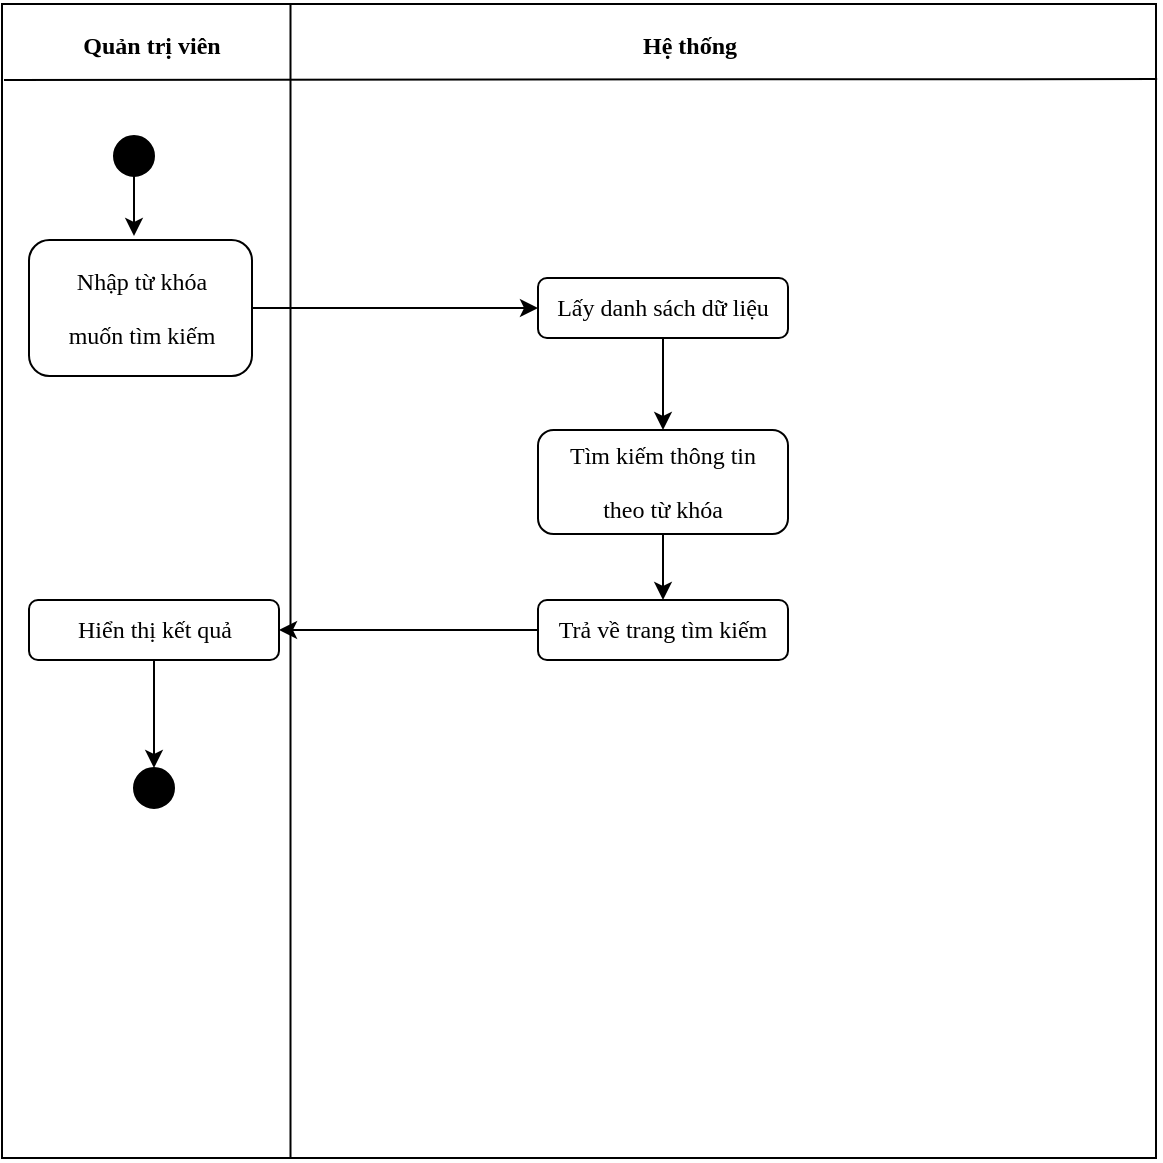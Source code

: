 <mxfile version="22.0.0" type="github">
  <diagram name="Page-1" id="uQsEYiIM67P9X6XnWCrm">
    <mxGraphModel dx="1195" dy="658" grid="0" gridSize="10" guides="1" tooltips="1" connect="1" arrows="1" fold="1" page="1" pageScale="1" pageWidth="850" pageHeight="1100" math="0" shadow="0">
      <root>
        <mxCell id="0" />
        <mxCell id="1" parent="0" />
        <mxCell id="H5YwihUOXp2BqBgexBPW-2" value="" style="whiteSpace=wrap;html=1;aspect=fixed;" vertex="1" parent="1">
          <mxGeometry x="199" y="74" width="577" height="577" as="geometry" />
        </mxCell>
        <mxCell id="H5YwihUOXp2BqBgexBPW-3" value="" style="endArrow=none;html=1;rounded=0;entryX=0.25;entryY=0;entryDx=0;entryDy=0;exitX=0.25;exitY=1;exitDx=0;exitDy=0;" edge="1" parent="1" source="H5YwihUOXp2BqBgexBPW-2" target="H5YwihUOXp2BqBgexBPW-2">
          <mxGeometry width="50" height="50" relative="1" as="geometry">
            <mxPoint x="400" y="420" as="sourcePoint" />
            <mxPoint x="450" y="370" as="targetPoint" />
          </mxGeometry>
        </mxCell>
        <mxCell id="H5YwihUOXp2BqBgexBPW-4" value="" style="endArrow=none;html=1;rounded=0;entryX=1.001;entryY=0.065;entryDx=0;entryDy=0;entryPerimeter=0;" edge="1" parent="1" target="H5YwihUOXp2BqBgexBPW-2">
          <mxGeometry width="50" height="50" relative="1" as="geometry">
            <mxPoint x="200" y="112" as="sourcePoint" />
            <mxPoint x="812.48" y="116.22" as="targetPoint" />
          </mxGeometry>
        </mxCell>
        <mxCell id="H5YwihUOXp2BqBgexBPW-5" value="&lt;h4&gt;&lt;font face=&quot;Times New Roman&quot;&gt;Quản trị viên&lt;/font&gt;&lt;/h4&gt;" style="text;html=1;strokeColor=none;fillColor=none;align=center;verticalAlign=middle;whiteSpace=wrap;rounded=0;" vertex="1" parent="1">
          <mxGeometry x="230" y="80" width="88" height="30" as="geometry" />
        </mxCell>
        <mxCell id="H5YwihUOXp2BqBgexBPW-6" value="&lt;h4&gt;&lt;font face=&quot;Times New Roman&quot;&gt;Hệ thống&lt;/font&gt;&lt;/h4&gt;" style="text;html=1;strokeColor=none;fillColor=none;align=center;verticalAlign=middle;whiteSpace=wrap;rounded=0;" vertex="1" parent="1">
          <mxGeometry x="508" y="80" width="70" height="30" as="geometry" />
        </mxCell>
        <mxCell id="H5YwihUOXp2BqBgexBPW-7" value="" style="ellipse;whiteSpace=wrap;html=1;aspect=fixed;strokeColor=#000000;fillColor=#000000;" vertex="1" parent="1">
          <mxGeometry x="255" y="140" width="20" height="20" as="geometry" />
        </mxCell>
        <mxCell id="H5YwihUOXp2BqBgexBPW-8" value="" style="endArrow=classic;html=1;rounded=0;exitX=0.5;exitY=1;exitDx=0;exitDy=0;" edge="1" parent="1" source="H5YwihUOXp2BqBgexBPW-7">
          <mxGeometry width="50" height="50" relative="1" as="geometry">
            <mxPoint x="420" y="320" as="sourcePoint" />
            <mxPoint x="265" y="190" as="targetPoint" />
          </mxGeometry>
        </mxCell>
        <mxCell id="H5YwihUOXp2BqBgexBPW-9" value="&lt;pre&gt;&lt;font face=&quot;Times New Roman&quot;&gt;Nhập từ khóa&lt;/font&gt;&lt;/pre&gt;&lt;pre&gt;&lt;font face=&quot;Times New Roman&quot;&gt;muốn tìm kiếm&lt;/font&gt;&lt;/pre&gt;" style="rounded=1;whiteSpace=wrap;html=1;" vertex="1" parent="1">
          <mxGeometry x="212.5" y="192" width="111.5" height="68" as="geometry" />
        </mxCell>
        <mxCell id="H5YwihUOXp2BqBgexBPW-16" value="&lt;pre&gt;&lt;font face=&quot;Times New Roman&quot;&gt;Lấy danh sách dữ liệu&lt;/font&gt;&lt;/pre&gt;" style="rounded=1;whiteSpace=wrap;html=1;" vertex="1" parent="1">
          <mxGeometry x="467" y="211" width="125" height="30" as="geometry" />
        </mxCell>
        <mxCell id="H5YwihUOXp2BqBgexBPW-38" value="&lt;pre&gt;&lt;font face=&quot;Times New Roman&quot;&gt;Hiển thị kết quả&lt;/font&gt;&lt;/pre&gt;" style="rounded=1;whiteSpace=wrap;html=1;" vertex="1" parent="1">
          <mxGeometry x="212.5" y="372" width="125" height="30" as="geometry" />
        </mxCell>
        <mxCell id="H5YwihUOXp2BqBgexBPW-39" value="" style="ellipse;whiteSpace=wrap;html=1;aspect=fixed;strokeColor=#000000;fillColor=#000000;" vertex="1" parent="1">
          <mxGeometry x="265" y="456" width="20" height="20" as="geometry" />
        </mxCell>
        <mxCell id="H5YwihUOXp2BqBgexBPW-40" value="" style="endArrow=classic;html=1;rounded=0;exitX=0.5;exitY=1;exitDx=0;exitDy=0;entryX=0.5;entryY=0;entryDx=0;entryDy=0;" edge="1" parent="1" source="H5YwihUOXp2BqBgexBPW-38" target="H5YwihUOXp2BqBgexBPW-39">
          <mxGeometry width="50" height="50" relative="1" as="geometry">
            <mxPoint x="300" y="660" as="sourcePoint" />
            <mxPoint x="300" y="690" as="targetPoint" />
          </mxGeometry>
        </mxCell>
        <mxCell id="H5YwihUOXp2BqBgexBPW-46" value="" style="endArrow=classic;html=1;rounded=0;exitX=1;exitY=0.5;exitDx=0;exitDy=0;entryX=0;entryY=0.5;entryDx=0;entryDy=0;" edge="1" parent="1" source="H5YwihUOXp2BqBgexBPW-9" target="H5YwihUOXp2BqBgexBPW-16">
          <mxGeometry width="50" height="50" relative="1" as="geometry">
            <mxPoint x="431" y="214" as="sourcePoint" />
            <mxPoint x="481" y="164" as="targetPoint" />
          </mxGeometry>
        </mxCell>
        <mxCell id="H5YwihUOXp2BqBgexBPW-47" value="&lt;pre&gt;&lt;font face=&quot;Times New Roman&quot;&gt;Tìm kiếm thông tin&lt;/font&gt;&lt;/pre&gt;&lt;pre&gt;&lt;font face=&quot;Times New Roman&quot;&gt;theo từ khóa&lt;/font&gt;&lt;/pre&gt;" style="rounded=1;whiteSpace=wrap;html=1;" vertex="1" parent="1">
          <mxGeometry x="467" y="287" width="125" height="52" as="geometry" />
        </mxCell>
        <mxCell id="H5YwihUOXp2BqBgexBPW-48" value="&lt;pre&gt;&lt;font face=&quot;Times New Roman&quot;&gt;Trả về trang tìm kiếm&lt;/font&gt;&lt;/pre&gt;" style="rounded=1;whiteSpace=wrap;html=1;" vertex="1" parent="1">
          <mxGeometry x="467" y="372" width="125" height="30" as="geometry" />
        </mxCell>
        <mxCell id="H5YwihUOXp2BqBgexBPW-49" value="" style="endArrow=classic;html=1;rounded=0;exitX=0.5;exitY=1;exitDx=0;exitDy=0;entryX=0.5;entryY=0;entryDx=0;entryDy=0;" edge="1" parent="1" source="H5YwihUOXp2BqBgexBPW-16" target="H5YwihUOXp2BqBgexBPW-47">
          <mxGeometry width="50" height="50" relative="1" as="geometry">
            <mxPoint x="431" y="357" as="sourcePoint" />
            <mxPoint x="481" y="307" as="targetPoint" />
          </mxGeometry>
        </mxCell>
        <mxCell id="H5YwihUOXp2BqBgexBPW-50" value="" style="endArrow=classic;html=1;rounded=0;entryX=0.5;entryY=0;entryDx=0;entryDy=0;exitX=0.5;exitY=1;exitDx=0;exitDy=0;" edge="1" parent="1" source="H5YwihUOXp2BqBgexBPW-47" target="H5YwihUOXp2BqBgexBPW-48">
          <mxGeometry width="50" height="50" relative="1" as="geometry">
            <mxPoint x="654" y="345" as="sourcePoint" />
            <mxPoint x="654.08" y="395" as="targetPoint" />
          </mxGeometry>
        </mxCell>
        <mxCell id="H5YwihUOXp2BqBgexBPW-51" value="" style="endArrow=classic;html=1;rounded=0;exitX=0;exitY=0.5;exitDx=0;exitDy=0;entryX=1;entryY=0.5;entryDx=0;entryDy=0;" edge="1" parent="1" source="H5YwihUOXp2BqBgexBPW-48" target="H5YwihUOXp2BqBgexBPW-38">
          <mxGeometry width="50" height="50" relative="1" as="geometry">
            <mxPoint x="285" y="412" as="sourcePoint" />
            <mxPoint x="285" y="466" as="targetPoint" />
          </mxGeometry>
        </mxCell>
      </root>
    </mxGraphModel>
  </diagram>
</mxfile>
